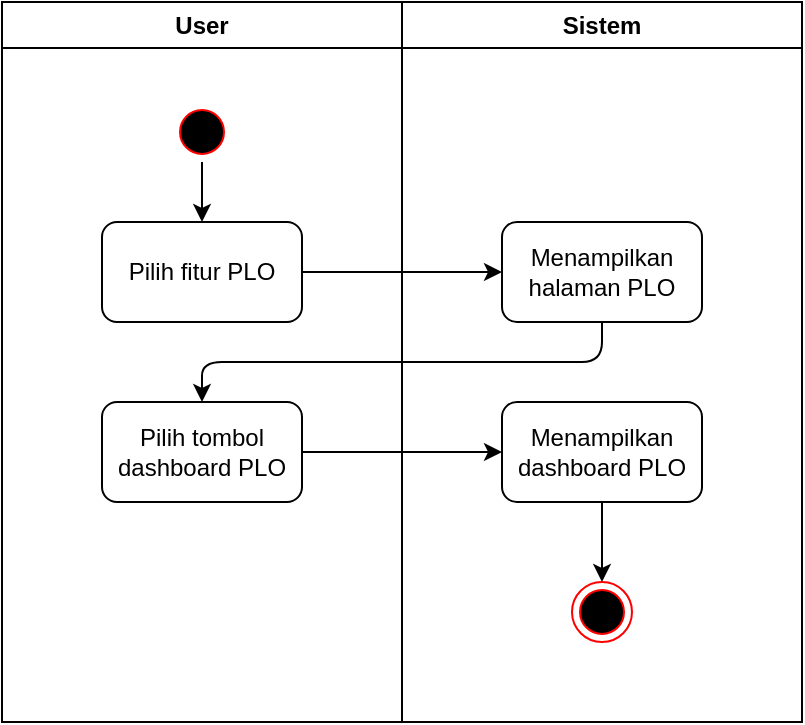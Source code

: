 <mxfile>
    <diagram id="UWCowxyZIvX738Kw4_fZ" name="Page-1">
        <mxGraphModel dx="1649" dy="611" grid="1" gridSize="10" guides="1" tooltips="1" connect="1" arrows="1" fold="1" page="1" pageScale="1" pageWidth="850" pageHeight="1100" math="0" shadow="0">
            <root>
                <mxCell id="0"/>
                <mxCell id="1" parent="0"/>
                <mxCell id="2" value="User" style="swimlane;whiteSpace=wrap;html=1;" parent="1" vertex="1">
                    <mxGeometry x="80" y="80" width="200" height="360" as="geometry"/>
                </mxCell>
                <mxCell id="6" value="" style="ellipse;html=1;shape=startState;fillColor=#000000;strokeColor=#ff0000;" parent="2" vertex="1">
                    <mxGeometry x="85" y="50" width="30" height="30" as="geometry"/>
                </mxCell>
                <mxCell id="3" value="Sistem" style="swimlane;whiteSpace=wrap;html=1;startSize=23;" parent="1" vertex="1">
                    <mxGeometry x="280" y="80" width="200" height="360" as="geometry"/>
                </mxCell>
                <mxCell id="8" value="Pilih fitur PLO" style="rounded=1;whiteSpace=wrap;html=1;" parent="3" vertex="1">
                    <mxGeometry x="-150" y="110" width="100" height="50" as="geometry"/>
                </mxCell>
                <mxCell id="14" value="Pilih tombol dashboard PLO" style="rounded=1;whiteSpace=wrap;html=1;" parent="3" vertex="1">
                    <mxGeometry x="-150" y="200" width="100" height="50" as="geometry"/>
                </mxCell>
                <mxCell id="21" value="" style="edgeStyle=none;html=1;" parent="3" source="16" target="20" edge="1">
                    <mxGeometry relative="1" as="geometry"/>
                </mxCell>
                <mxCell id="16" value="Menampilkan dashboard PLO" style="rounded=1;whiteSpace=wrap;html=1;" parent="3" vertex="1">
                    <mxGeometry x="50" y="200" width="100" height="50" as="geometry"/>
                </mxCell>
                <mxCell id="20" value="" style="ellipse;html=1;shape=endState;fillColor=#000000;strokeColor=#ff0000;" parent="3" vertex="1">
                    <mxGeometry x="85" y="290" width="30" height="30" as="geometry"/>
                </mxCell>
                <mxCell id="10" value="Menampilkan halaman PLO" style="rounded=1;whiteSpace=wrap;html=1;" parent="3" vertex="1">
                    <mxGeometry x="50" y="110" width="100" height="50" as="geometry"/>
                </mxCell>
                <mxCell id="29" value="" style="edgeStyle=none;html=1;" edge="1" parent="3" source="8" target="10">
                    <mxGeometry relative="1" as="geometry"/>
                </mxCell>
                <mxCell id="30" style="edgeStyle=none;html=1;entryX=0.5;entryY=0;entryDx=0;entryDy=0;" edge="1" parent="3" source="10" target="14">
                    <mxGeometry relative="1" as="geometry">
                        <Array as="points">
                            <mxPoint x="100" y="180"/>
                            <mxPoint x="-100" y="180"/>
                        </Array>
                    </mxGeometry>
                </mxCell>
                <mxCell id="31" value="" style="edgeStyle=none;html=1;" edge="1" parent="3" source="14" target="16">
                    <mxGeometry relative="1" as="geometry"/>
                </mxCell>
                <mxCell id="32" value="" style="edgeStyle=none;html=1;" edge="1" parent="1" source="6" target="8">
                    <mxGeometry relative="1" as="geometry"/>
                </mxCell>
            </root>
        </mxGraphModel>
    </diagram>
</mxfile>